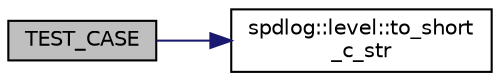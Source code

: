digraph "TEST_CASE"
{
  edge [fontname="Helvetica",fontsize="10",labelfontname="Helvetica",labelfontsize="10"];
  node [fontname="Helvetica",fontsize="10",shape=record];
  rankdir="LR";
  Node1 [label="TEST_CASE",height=0.2,width=0.4,color="black", fillcolor="grey75", style="filled" fontcolor="black"];
  Node1 -> Node2 [color="midnightblue",fontsize="10",style="solid",fontname="Helvetica"];
  Node2 [label="spdlog::level::to_short\l_c_str",height=0.2,width=0.4,color="black", fillcolor="white", style="filled",URL="$namespacespdlog_1_1level.html#ac33524043deb648efa6d0a83bdcaeabc"];
}
